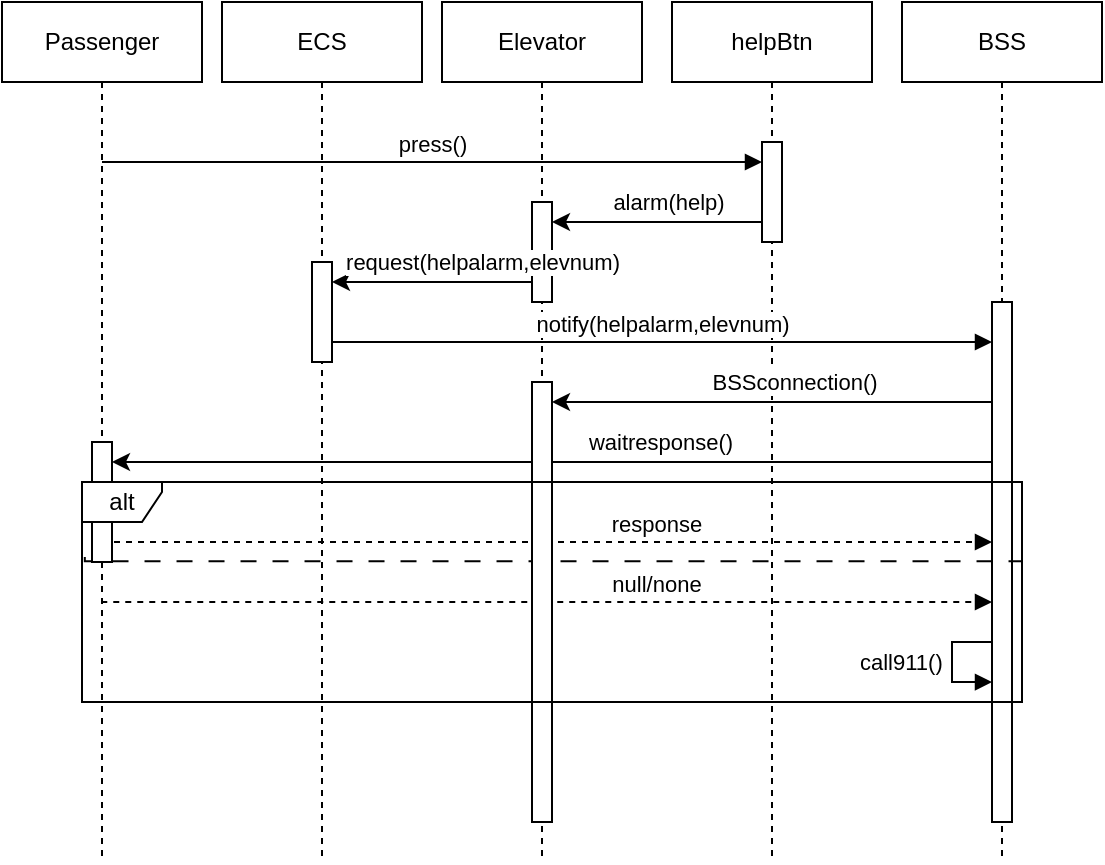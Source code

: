 <mxfile version="20.8.11" type="device"><diagram name="Page-1" id="2YBvvXClWsGukQMizWep"><mxGraphModel dx="989" dy="527" grid="1" gridSize="10" guides="1" tooltips="1" connect="1" arrows="1" fold="1" page="1" pageScale="1" pageWidth="850" pageHeight="1100" math="0" shadow="0"><root><mxCell id="0"/><mxCell id="1" parent="0"/><mxCell id="HkG--YfMJvdlcmjW-PWs-130" value="BSS" style="shape=umlLifeline;perimeter=lifelinePerimeter;whiteSpace=wrap;html=1;container=0;dropTarget=0;collapsible=0;recursiveResize=0;outlineConnect=0;portConstraint=eastwest;newEdgeStyle={&quot;edgeStyle&quot;:&quot;elbowEdgeStyle&quot;,&quot;elbow&quot;:&quot;vertical&quot;,&quot;curved&quot;:0,&quot;rounded&quot;:0};" parent="1" vertex="1"><mxGeometry x="490" y="40" width="100" height="430" as="geometry"/></mxCell><mxCell id="fwBxa_RPbavBCtS1YGhY-28" value="" style="html=1;points=[];perimeter=orthogonalPerimeter;outlineConnect=0;targetShapes=umlLifeline;portConstraint=eastwest;newEdgeStyle={&quot;edgeStyle&quot;:&quot;elbowEdgeStyle&quot;,&quot;elbow&quot;:&quot;vertical&quot;,&quot;curved&quot;:0,&quot;rounded&quot;:0};" parent="1" vertex="1"><mxGeometry x="535" y="190" width="10" height="260" as="geometry"/></mxCell><mxCell id="fwBxa_RPbavBCtS1YGhY-1" value="press()" style="html=1;verticalAlign=bottom;endArrow=block;edgeStyle=elbowEdgeStyle;elbow=vertical;curved=0;rounded=0;" parent="1" target="fwBxa_RPbavBCtS1YGhY-25" edge="1"><mxGeometry relative="1" as="geometry"><mxPoint x="90" y="120" as="sourcePoint"/><Array as="points"><mxPoint x="115" y="120"/><mxPoint x="175" y="110"/><mxPoint x="155" y="100"/><mxPoint x="175" y="120"/></Array><mxPoint x="424.5" y="120" as="targetPoint"/></mxGeometry></mxCell><mxCell id="fwBxa_RPbavBCtS1YGhY-2" value="" style="endArrow=classic;html=1;rounded=0;strokeColor=default;endFill=1;edgeStyle=elbowEdgeStyle;elbow=vertical;" parent="1" source="fwBxa_RPbavBCtS1YGhY-25" target="fwBxa_RPbavBCtS1YGhY-26" edge="1"><mxGeometry width="50" height="50" relative="1" as="geometry"><mxPoint x="425.0" y="150.0" as="sourcePoint"/><mxPoint x="310" y="150" as="targetPoint"/><Array as="points"><mxPoint x="370.5" y="150.0"/></Array></mxGeometry></mxCell><mxCell id="fwBxa_RPbavBCtS1YGhY-3" value="alarm(help)" style="edgeLabel;html=1;align=center;verticalAlign=middle;resizable=0;points=[];" parent="fwBxa_RPbavBCtS1YGhY-2" vertex="1" connectable="0"><mxGeometry x="-0.104" y="-2" relative="1" as="geometry"><mxPoint y="-8" as="offset"/></mxGeometry></mxCell><mxCell id="fwBxa_RPbavBCtS1YGhY-8" value="" style="endArrow=classic;html=1;rounded=0;strokeColor=default;endFill=1;edgeStyle=elbowEdgeStyle;elbow=vertical;" parent="1" source="fwBxa_RPbavBCtS1YGhY-28" target="fwBxa_RPbavBCtS1YGhY-30" edge="1"><mxGeometry width="50" height="50" relative="1" as="geometry"><mxPoint x="510" y="300" as="sourcePoint"/><mxPoint x="89.81" y="300" as="targetPoint"/><Array as="points"><mxPoint x="486" y="270"/></Array></mxGeometry></mxCell><mxCell id="fwBxa_RPbavBCtS1YGhY-9" value="waitresponse()" style="edgeLabel;html=1;align=center;verticalAlign=middle;resizable=0;points=[];" parent="fwBxa_RPbavBCtS1YGhY-8" vertex="1" connectable="0"><mxGeometry x="-0.104" y="-2" relative="1" as="geometry"><mxPoint x="31" y="-8" as="offset"/></mxGeometry></mxCell><mxCell id="fwBxa_RPbavBCtS1YGhY-13" value="null/none" style="html=1;verticalAlign=bottom;endArrow=block;edgeStyle=elbowEdgeStyle;elbow=vertical;curved=0;rounded=0;dashed=1;" parent="1" edge="1"><mxGeometry x="0.246" relative="1" as="geometry"><mxPoint x="89.63" y="340" as="sourcePoint"/><Array as="points"><mxPoint x="335" y="340"/><mxPoint x="395" y="330"/><mxPoint x="375" y="320"/><mxPoint x="395" y="340"/></Array><mxPoint x="535" y="340" as="targetPoint"/><mxPoint as="offset"/></mxGeometry></mxCell><mxCell id="fwBxa_RPbavBCtS1YGhY-15" value="" style="html=1;verticalAlign=bottom;endArrow=none;edgeStyle=elbowEdgeStyle;elbow=vertical;curved=0;rounded=0;entryX=1;entryY=0.504;entryDx=0;entryDy=0;entryPerimeter=0;endFill=0;dashed=1;dashPattern=8 8;exitX=0.003;exitY=0.341;exitDx=0;exitDy=0;exitPerimeter=0;" parent="1" source="fwBxa_RPbavBCtS1YGhY-14" target="fwBxa_RPbavBCtS1YGhY-14" edge="1"><mxGeometry x="0.182" y="10" relative="1" as="geometry"><mxPoint x="300" y="319.66" as="sourcePoint"/><Array as="points"><mxPoint x="325" y="319.66"/><mxPoint x="385" y="309.66"/><mxPoint x="365" y="299.66"/><mxPoint x="385" y="319.66"/></Array><mxPoint x="410" y="319.66" as="targetPoint"/><mxPoint as="offset"/></mxGeometry></mxCell><mxCell id="fwBxa_RPbavBCtS1YGhY-16" value="call911()" style="edgeStyle=orthogonalEdgeStyle;html=1;align=left;spacingLeft=2;endArrow=block;rounded=0;strokeColor=default;elbow=vertical;" parent="1" edge="1"><mxGeometry y="-50" relative="1" as="geometry"><mxPoint x="535" y="360.03" as="sourcePoint"/><Array as="points"><mxPoint x="515" y="360"/><mxPoint x="515" y="380"/></Array><mxPoint x="535" y="380.03" as="targetPoint"/><mxPoint as="offset"/></mxGeometry></mxCell><mxCell id="fwBxa_RPbavBCtS1YGhY-17" value="Passenger" style="shape=umlLifeline;perimeter=lifelinePerimeter;whiteSpace=wrap;html=1;container=0;dropTarget=0;collapsible=0;recursiveResize=0;outlineConnect=0;portConstraint=eastwest;newEdgeStyle={&quot;edgeStyle&quot;:&quot;elbowEdgeStyle&quot;,&quot;elbow&quot;:&quot;vertical&quot;,&quot;curved&quot;:0,&quot;rounded&quot;:0};" parent="1" vertex="1"><mxGeometry x="40" y="40" width="100" height="430" as="geometry"/></mxCell><mxCell id="fwBxa_RPbavBCtS1YGhY-18" value="ECS" style="shape=umlLifeline;perimeter=lifelinePerimeter;whiteSpace=wrap;html=1;container=0;dropTarget=0;collapsible=0;recursiveResize=0;outlineConnect=0;portConstraint=eastwest;newEdgeStyle={&quot;edgeStyle&quot;:&quot;elbowEdgeStyle&quot;,&quot;elbow&quot;:&quot;vertical&quot;,&quot;curved&quot;:0,&quot;rounded&quot;:0};" parent="1" vertex="1"><mxGeometry x="150" y="40" width="100" height="430" as="geometry"/></mxCell><mxCell id="fwBxa_RPbavBCtS1YGhY-19" value="Elevator" style="shape=umlLifeline;perimeter=lifelinePerimeter;whiteSpace=wrap;html=1;container=0;dropTarget=0;collapsible=0;recursiveResize=0;outlineConnect=0;portConstraint=eastwest;newEdgeStyle={&quot;edgeStyle&quot;:&quot;elbowEdgeStyle&quot;,&quot;elbow&quot;:&quot;vertical&quot;,&quot;curved&quot;:0,&quot;rounded&quot;:0};" parent="1" vertex="1"><mxGeometry x="260" y="40" width="100" height="430" as="geometry"/></mxCell><mxCell id="fwBxa_RPbavBCtS1YGhY-20" value="helpBtn" style="shape=umlLifeline;perimeter=lifelinePerimeter;whiteSpace=wrap;html=1;container=0;dropTarget=0;collapsible=0;recursiveResize=0;outlineConnect=0;portConstraint=eastwest;newEdgeStyle={&quot;edgeStyle&quot;:&quot;elbowEdgeStyle&quot;,&quot;elbow&quot;:&quot;vertical&quot;,&quot;curved&quot;:0,&quot;rounded&quot;:0};" parent="1" vertex="1"><mxGeometry x="375" y="40" width="100" height="430" as="geometry"/></mxCell><mxCell id="fwBxa_RPbavBCtS1YGhY-4" value="notify(helpalarm,elevnum)" style="html=1;verticalAlign=bottom;endArrow=block;edgeStyle=elbowEdgeStyle;elbow=vertical;curved=0;rounded=0;" parent="1" source="fwBxa_RPbavBCtS1YGhY-27" target="fwBxa_RPbavBCtS1YGhY-28" edge="1"><mxGeometry x="-0.001" relative="1" as="geometry"><mxPoint x="210.5" y="210" as="sourcePoint"/><Array as="points"><mxPoint x="235.5" y="210"/><mxPoint x="295.5" y="200"/><mxPoint x="275.5" y="190"/><mxPoint x="295.5" y="210"/></Array><mxPoint x="510" y="210" as="targetPoint"/><mxPoint as="offset"/></mxGeometry></mxCell><mxCell id="fwBxa_RPbavBCtS1YGhY-12" value="response" style="html=1;verticalAlign=bottom;endArrow=block;edgeStyle=elbowEdgeStyle;elbow=vertical;curved=0;rounded=0;dashed=1;" parent="1" edge="1"><mxGeometry x="0.246" relative="1" as="geometry"><mxPoint x="90" y="310.0" as="sourcePoint"/><Array as="points"><mxPoint x="410" y="310"/><mxPoint x="320" y="310"/><mxPoint x="155" y="290"/><mxPoint x="175" y="310"/></Array><mxPoint x="535" y="310" as="targetPoint"/><mxPoint as="offset"/></mxGeometry></mxCell><mxCell id="fwBxa_RPbavBCtS1YGhY-21" value="" style="endArrow=classic;html=1;rounded=0;strokeColor=default;endFill=1;edgeStyle=elbowEdgeStyle;elbow=vertical;" parent="1" target="fwBxa_RPbavBCtS1YGhY-29" edge="1"><mxGeometry width="50" height="50" relative="1" as="geometry"><mxPoint x="534.57" y="240" as="sourcePoint"/><mxPoint x="320" y="240" as="targetPoint"/><Array as="points"><mxPoint x="475.57" y="240"/></Array></mxGeometry></mxCell><mxCell id="fwBxa_RPbavBCtS1YGhY-22" value="BSSconnection()" style="edgeLabel;html=1;align=center;verticalAlign=middle;resizable=0;points=[];" parent="fwBxa_RPbavBCtS1YGhY-21" vertex="1" connectable="0"><mxGeometry x="-0.104" y="-2" relative="1" as="geometry"><mxPoint y="-8" as="offset"/></mxGeometry></mxCell><mxCell id="fwBxa_RPbavBCtS1YGhY-25" value="" style="html=1;points=[];perimeter=orthogonalPerimeter;outlineConnect=0;targetShapes=umlLifeline;portConstraint=eastwest;newEdgeStyle={&quot;edgeStyle&quot;:&quot;elbowEdgeStyle&quot;,&quot;elbow&quot;:&quot;vertical&quot;,&quot;curved&quot;:0,&quot;rounded&quot;:0};" parent="1" vertex="1"><mxGeometry x="420" y="110" width="10" height="50" as="geometry"/></mxCell><mxCell id="fwBxa_RPbavBCtS1YGhY-26" value="" style="html=1;points=[];perimeter=orthogonalPerimeter;outlineConnect=0;targetShapes=umlLifeline;portConstraint=eastwest;newEdgeStyle={&quot;edgeStyle&quot;:&quot;elbowEdgeStyle&quot;,&quot;elbow&quot;:&quot;vertical&quot;,&quot;curved&quot;:0,&quot;rounded&quot;:0};" parent="1" vertex="1"><mxGeometry x="305" y="140" width="10" height="50" as="geometry"/></mxCell><mxCell id="fwBxa_RPbavBCtS1YGhY-6" value="" style="endArrow=classic;html=1;rounded=0;strokeColor=default;endFill=1;edgeStyle=elbowEdgeStyle;elbow=vertical;" parent="1" source="fwBxa_RPbavBCtS1YGhY-26" target="fwBxa_RPbavBCtS1YGhY-27" edge="1"><mxGeometry width="50" height="50" relative="1" as="geometry"><mxPoint x="299.5" y="180" as="sourcePoint"/><mxPoint x="200" y="180" as="targetPoint"/><Array as="points"><mxPoint x="240.5" y="180"/></Array></mxGeometry></mxCell><mxCell id="fwBxa_RPbavBCtS1YGhY-7" value="request(helpalarm,elevnum)" style="edgeLabel;html=1;align=center;verticalAlign=middle;resizable=0;points=[];" parent="fwBxa_RPbavBCtS1YGhY-6" vertex="1" connectable="0"><mxGeometry x="-0.104" y="-2" relative="1" as="geometry"><mxPoint x="20" y="-8" as="offset"/></mxGeometry></mxCell><mxCell id="fwBxa_RPbavBCtS1YGhY-27" value="" style="html=1;points=[];perimeter=orthogonalPerimeter;outlineConnect=0;targetShapes=umlLifeline;portConstraint=eastwest;newEdgeStyle={&quot;edgeStyle&quot;:&quot;elbowEdgeStyle&quot;,&quot;elbow&quot;:&quot;vertical&quot;,&quot;curved&quot;:0,&quot;rounded&quot;:0};" parent="1" vertex="1"><mxGeometry x="195" y="170" width="10" height="50" as="geometry"/></mxCell><mxCell id="fwBxa_RPbavBCtS1YGhY-30" value="" style="html=1;points=[];perimeter=orthogonalPerimeter;outlineConnect=0;targetShapes=umlLifeline;portConstraint=eastwest;newEdgeStyle={&quot;edgeStyle&quot;:&quot;elbowEdgeStyle&quot;,&quot;elbow&quot;:&quot;vertical&quot;,&quot;curved&quot;:0,&quot;rounded&quot;:0};" parent="1" vertex="1"><mxGeometry x="85" y="260" width="10" height="60" as="geometry"/></mxCell><mxCell id="fwBxa_RPbavBCtS1YGhY-29" value="" style="html=1;points=[];perimeter=orthogonalPerimeter;outlineConnect=0;targetShapes=umlLifeline;portConstraint=eastwest;newEdgeStyle={&quot;edgeStyle&quot;:&quot;elbowEdgeStyle&quot;,&quot;elbow&quot;:&quot;vertical&quot;,&quot;curved&quot;:0,&quot;rounded&quot;:0};" parent="1" vertex="1"><mxGeometry x="305" y="230" width="10" height="220" as="geometry"/></mxCell><mxCell id="fwBxa_RPbavBCtS1YGhY-14" value="alt" style="shape=umlFrame;whiteSpace=wrap;html=1;width=40;height=20;" parent="1" vertex="1"><mxGeometry x="80" y="280" width="470" height="110" as="geometry"/></mxCell></root></mxGraphModel></diagram></mxfile>